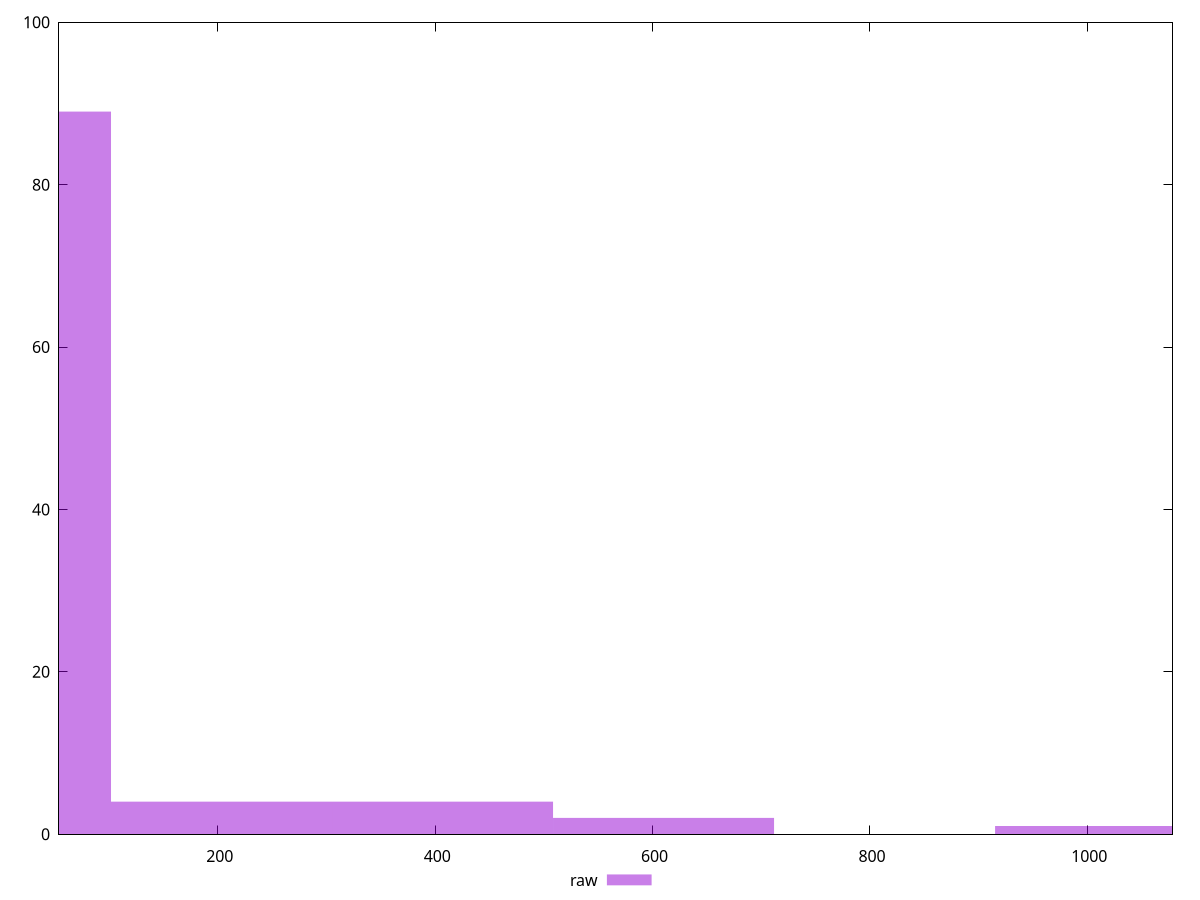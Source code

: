 reset

$raw <<EOF
1016.8419932390473 1
610.1051959434283 2
0 89
203.36839864780944 4
406.7367972956189 4
EOF

set key outside below
set boxwidth 203.36839864780944
set xrange [53.836:1078.403]
set yrange [0:100]
set trange [0:100]
set style fill transparent solid 0.5 noborder
set terminal svg size 640, 490 enhanced background rgb 'white'
set output "reports/report_00031_2021-02-24T23-18-18.084Z/server-response-time/samples/astro/raw/histogram.svg"

plot $raw title "raw" with boxes

reset
